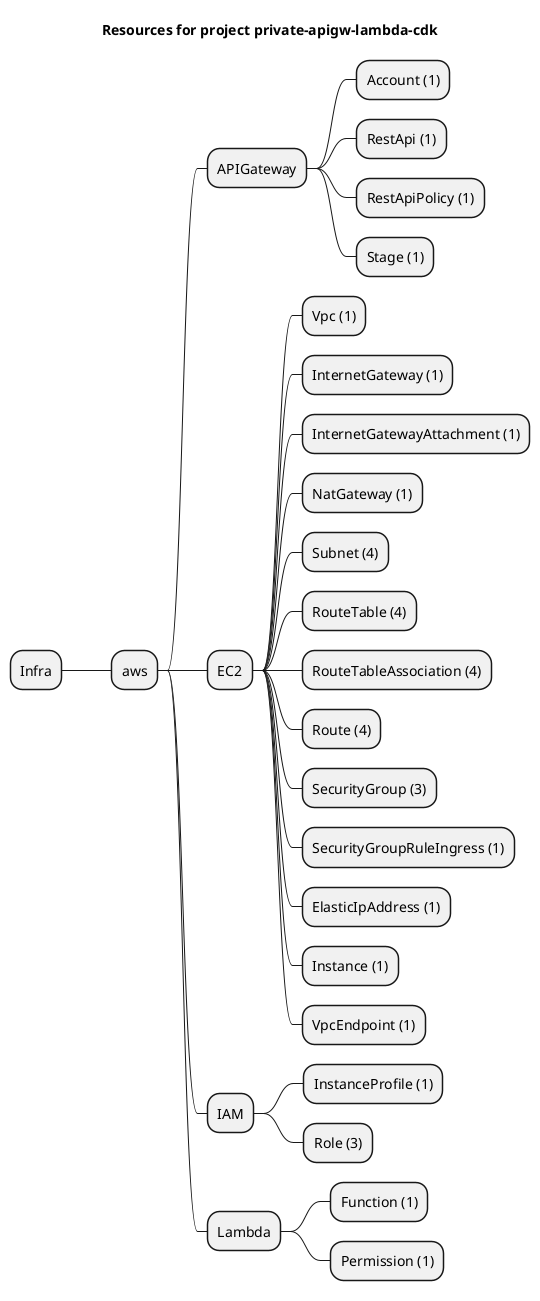 @startmindmap
title Resources for project private-apigw-lambda-cdk
skinparam monochrome true
+ Infra
++ aws
+++ APIGateway
++++ Account (1)
++++ RestApi (1)
++++ RestApiPolicy (1)
++++ Stage (1)
+++ EC2
++++ Vpc (1)
++++ InternetGateway (1)
++++ InternetGatewayAttachment (1)
++++ NatGateway (1)
++++ Subnet (4)
++++ RouteTable (4)
++++ RouteTableAssociation (4)
++++ Route (4)
++++ SecurityGroup (3)
++++ SecurityGroupRuleIngress (1)
++++ ElasticIpAddress (1)
++++ Instance (1)
++++ VpcEndpoint (1)
+++ IAM
++++ InstanceProfile (1)
++++ Role (3)
+++ Lambda
++++ Function (1)
++++ Permission (1)
@endmindmap